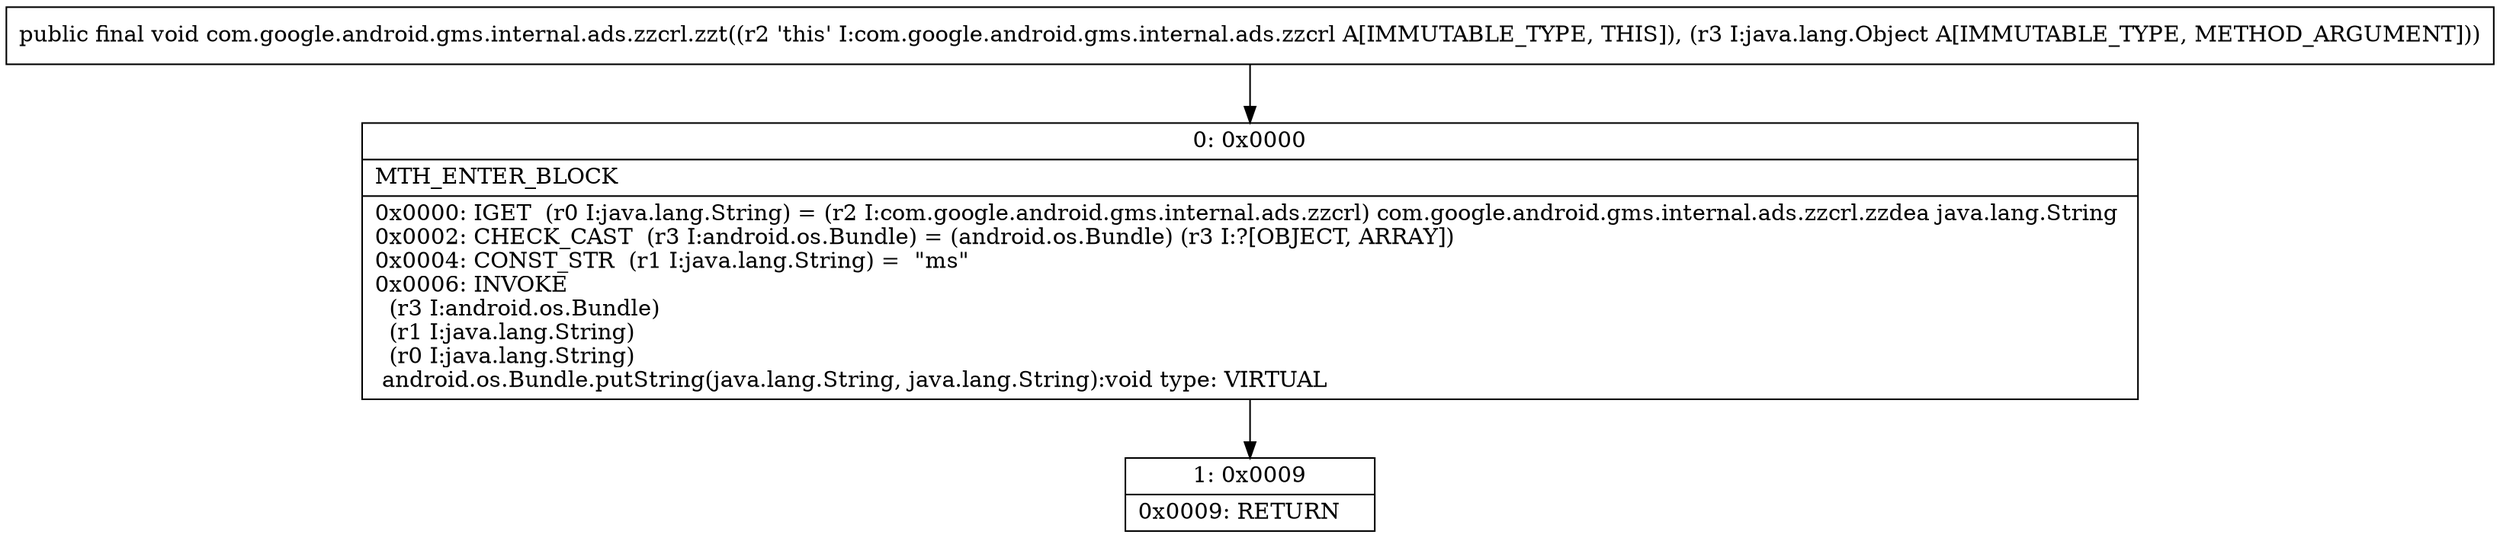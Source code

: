 digraph "CFG forcom.google.android.gms.internal.ads.zzcrl.zzt(Ljava\/lang\/Object;)V" {
Node_0 [shape=record,label="{0\:\ 0x0000|MTH_ENTER_BLOCK\l|0x0000: IGET  (r0 I:java.lang.String) = (r2 I:com.google.android.gms.internal.ads.zzcrl) com.google.android.gms.internal.ads.zzcrl.zzdea java.lang.String \l0x0002: CHECK_CAST  (r3 I:android.os.Bundle) = (android.os.Bundle) (r3 I:?[OBJECT, ARRAY]) \l0x0004: CONST_STR  (r1 I:java.lang.String) =  \"ms\" \l0x0006: INVOKE  \l  (r3 I:android.os.Bundle)\l  (r1 I:java.lang.String)\l  (r0 I:java.lang.String)\l android.os.Bundle.putString(java.lang.String, java.lang.String):void type: VIRTUAL \l}"];
Node_1 [shape=record,label="{1\:\ 0x0009|0x0009: RETURN   \l}"];
MethodNode[shape=record,label="{public final void com.google.android.gms.internal.ads.zzcrl.zzt((r2 'this' I:com.google.android.gms.internal.ads.zzcrl A[IMMUTABLE_TYPE, THIS]), (r3 I:java.lang.Object A[IMMUTABLE_TYPE, METHOD_ARGUMENT])) }"];
MethodNode -> Node_0;
Node_0 -> Node_1;
}

